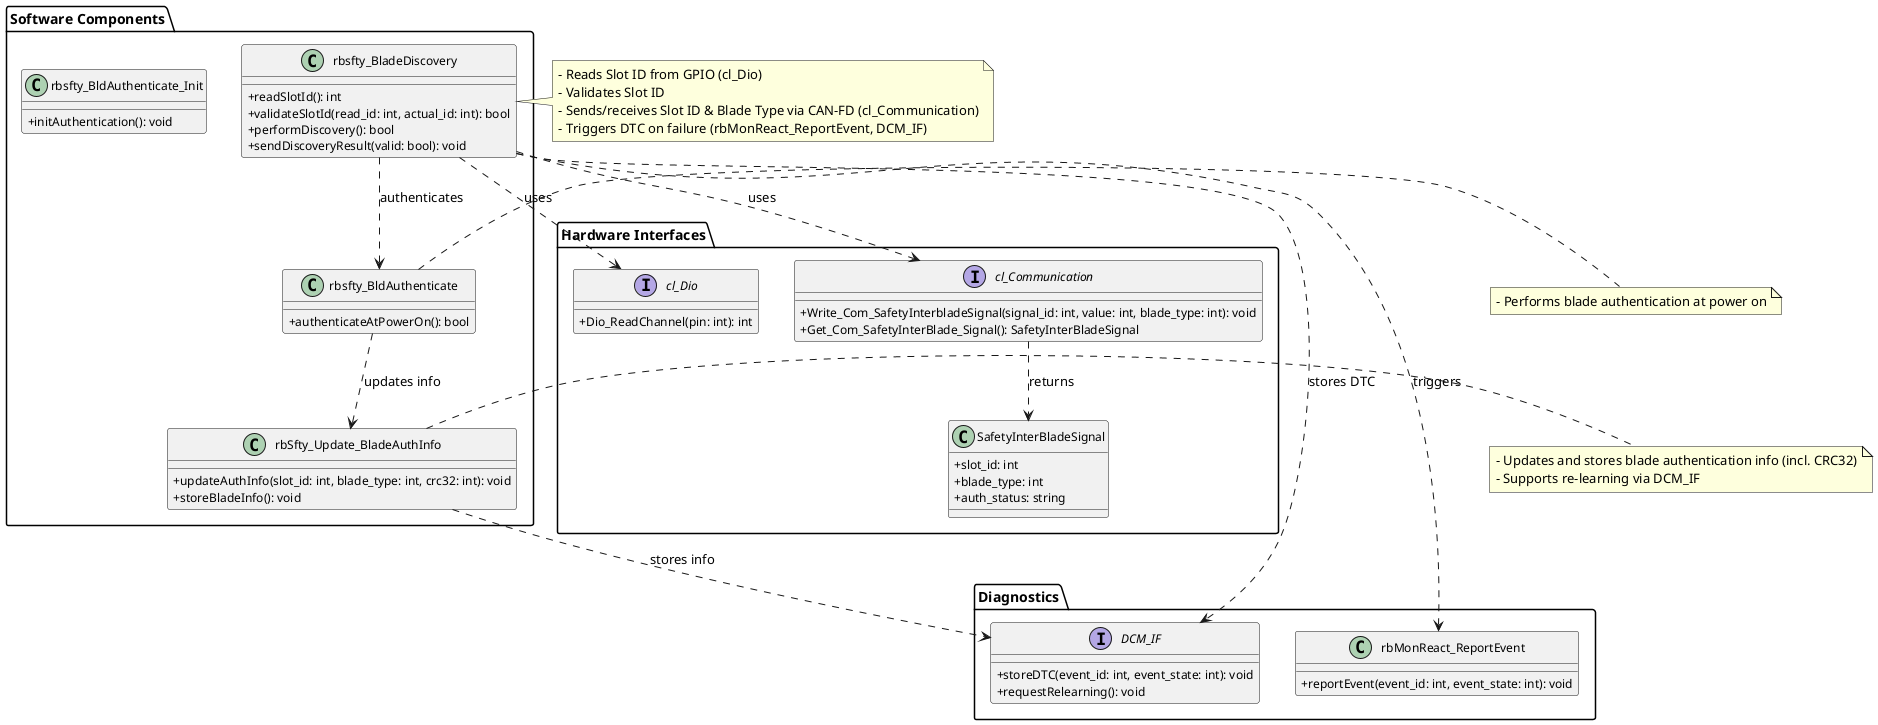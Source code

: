 @startuml

skinparam classAttributeIconSize 0
skinparam classFontSize 14
skinparam classAttributeFontSize 12
skinparam classMethodFontSize 12

package "Hardware Interfaces" {
    interface cl_Dio {
        + Dio_ReadChannel(pin: int): int
    }

    interface cl_Communication {
        + Write_Com_SafetyInterbladeSignal(signal_id: int, value: int, blade_type: int): void
        + Get_Com_SafetyInterBlade_Signal(): SafetyInterBladeSignal
    }

    class SafetyInterBladeSignal {
        + slot_id: int
        + blade_type: int
        + auth_status: string
    }
}

package "Software Components" {
    class rbsfty_BladeDiscovery {
        + readSlotId(): int
        + validateSlotId(read_id: int, actual_id: int): bool
        + performDiscovery(): bool
        + sendDiscoveryResult(valid: bool): void
    }

    class rbsfty_BldAuthenticate {
        + authenticateAtPowerOn(): bool
    }

    class rbsfty_BldAuthenticate_Init {
        + initAuthentication(): void
    }

    class rbSfty_Update_BladeAuthInfo {
        + updateAuthInfo(slot_id: int, blade_type: int, crc32: int): void
        + storeBladeInfo(): void
    }
}

package "Diagnostics" {
    interface DCM_IF {
        + storeDTC(event_id: int, event_state: int): void
        + requestRelearning(): void
    }

    class rbMonReact_ReportEvent {
        + reportEvent(event_id: int, event_state: int): void
    }
}

' Relationships
rbsfty_BladeDiscovery ..> cl_Dio : uses
rbsfty_BladeDiscovery ..> cl_Communication : uses
rbsfty_BladeDiscovery ..> rbMonReact_ReportEvent : triggers
rbsfty_BladeDiscovery ..> DCM_IF : stores DTC

rbsfty_BladeDiscovery ..> rbsfty_BldAuthenticate : authenticates
rbsfty_BldAuthenticate ..> rbSfty_Update_BladeAuthInfo : updates info

rbSfty_Update_BladeAuthInfo ..> DCM_IF : stores info

cl_Communication ..> SafetyInterBladeSignal : returns

note right of rbsfty_BladeDiscovery
- Reads Slot ID from GPIO (cl_Dio)
- Validates Slot ID
- Sends/receives Slot ID & Blade Type via CAN-FD (cl_Communication)
- Triggers DTC on failure (rbMonReact_ReportEvent, DCM_IF)
end note

note right of rbsfty_BldAuthenticate
- Performs blade authentication at power on
end note

note right of rbSfty_Update_BladeAuthInfo
- Updates and stores blade authentication info (incl. CRC32)
- Supports re-learning via DCM_IF
end note

@enduml